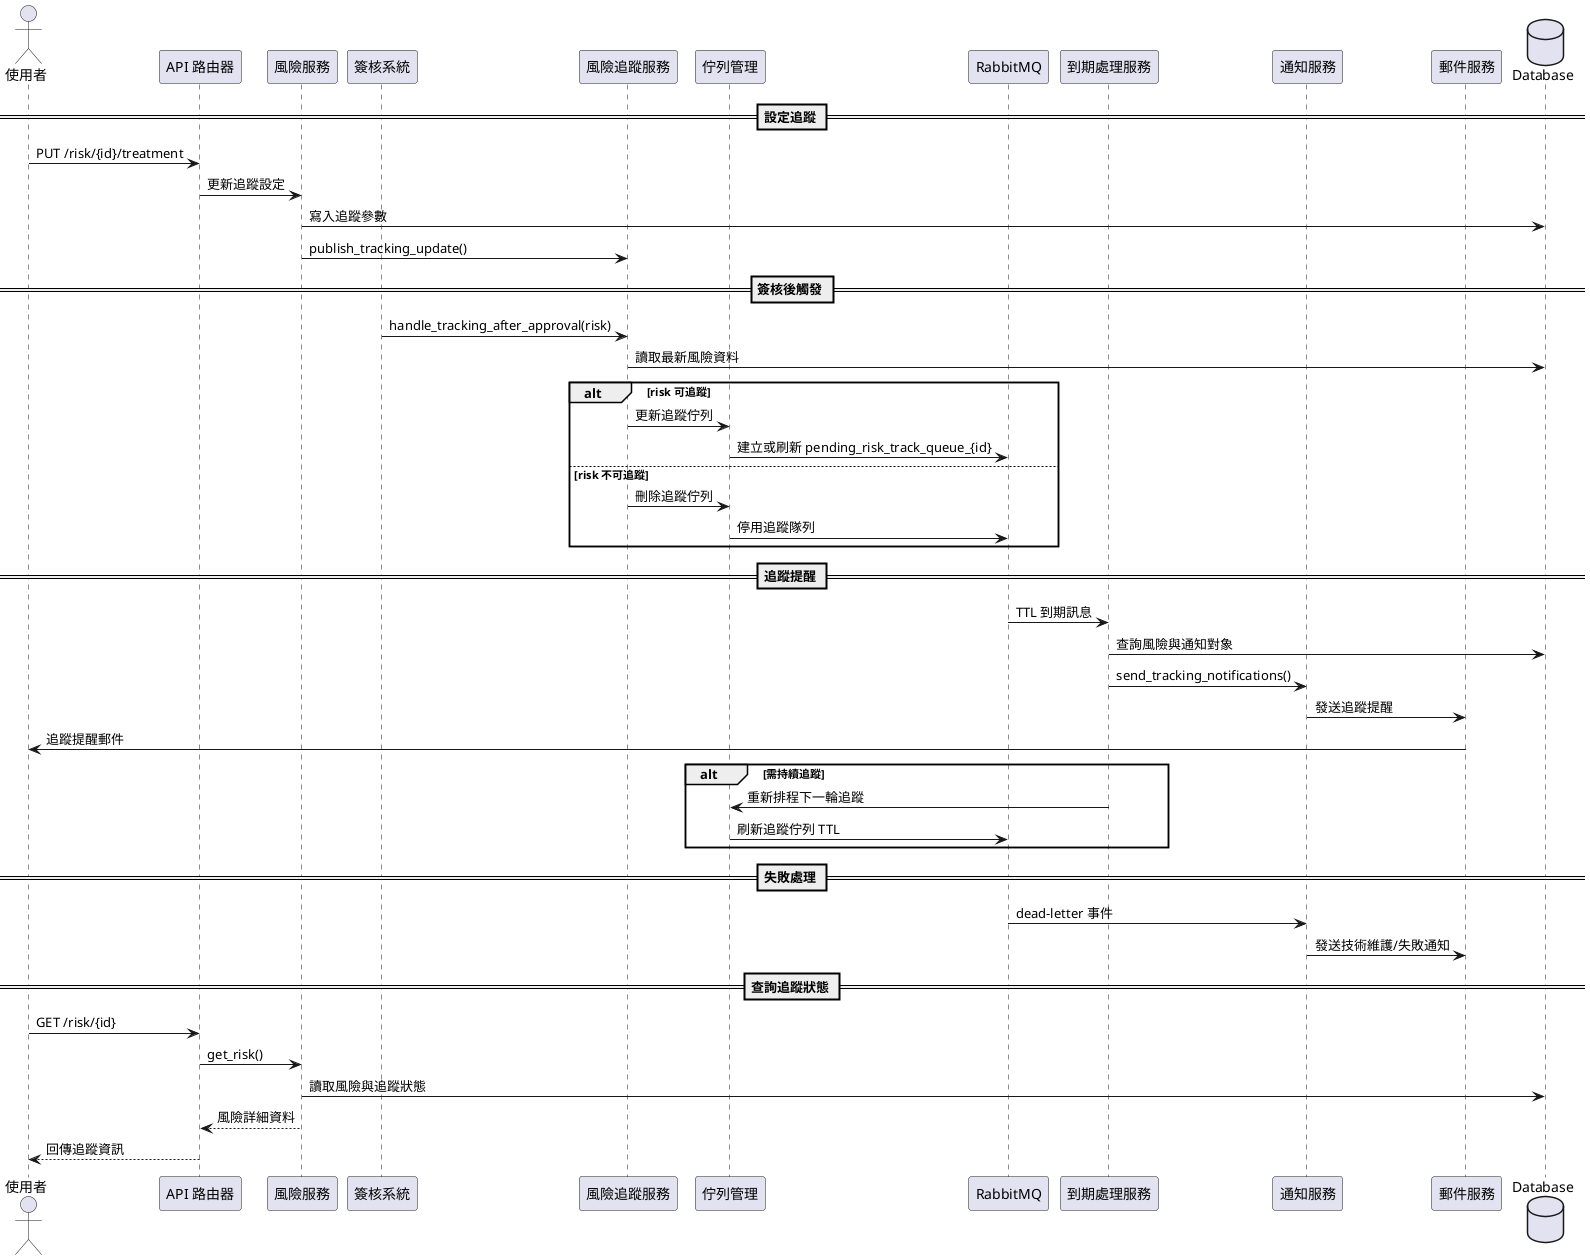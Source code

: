 @startuml

actor User as "使用者"
participant Router as "API 路由器"
participant RiskService as "風險服務"
participant Approval as "簽核系統"
participant TrackSvc as "風險追蹤服務"
participant QueueSvc as "佇列管理"
participant Queue as "RabbitMQ"
participant ExpiredSvc as "到期處理服務"
participant Notify as "通知服務"
participant Email as "郵件服務"
database Database

== 設定追蹤 ==
User -> Router: PUT /risk/{id}/treatment
Router -> RiskService: 更新追蹤設定
RiskService -> Database: 寫入追蹤參數
RiskService -> TrackSvc: publish_tracking_update()

== 簽核後觸發 ==
Approval -> TrackSvc: handle_tracking_after_approval(risk)
TrackSvc -> Database: 讀取最新風險資料

alt risk 可追蹤
    TrackSvc -> QueueSvc: 更新追蹤佇列
    QueueSvc -> Queue: 建立或刷新 pending_risk_track_queue_{id}
else risk 不可追蹤
    TrackSvc -> QueueSvc: 刪除追蹤佇列
    QueueSvc -> Queue: 停用追蹤隊列
end

== 追蹤提醒 ==
Queue -> ExpiredSvc: TTL 到期訊息
ExpiredSvc -> Database: 查詢風險與通知對象
ExpiredSvc -> Notify: send_tracking_notifications()
Notify -> Email: 發送追蹤提醒
Email -> User: 追蹤提醒郵件

alt 需持續追蹤
    ExpiredSvc -> QueueSvc: 重新排程下一輪追蹤
    QueueSvc -> Queue: 刷新追蹤佇列 TTL
end

== 失敗處理 ==
Queue -> Notify: dead-letter 事件
Notify -> Email: 發送技術維護/失敗通知

== 查詢追蹤狀態 ==
User -> Router: GET /risk/{id}
Router -> RiskService: get_risk()
RiskService -> Database: 讀取風險與追蹤狀態
RiskService --> Router: 風險詳細資料
Router --> User: 回傳追蹤資訊

@enduml
